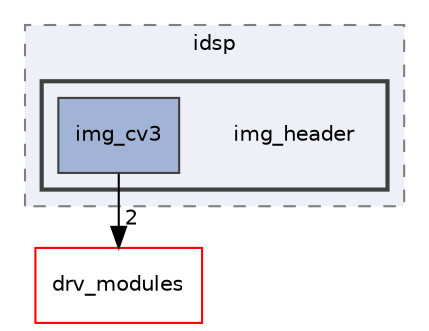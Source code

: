 digraph "packages/idsp/img_header"
{
 // INTERACTIVE_SVG=YES
 // LATEX_PDF_SIZE
  bgcolor="transparent";
  edge [fontname="Helvetica",fontsize="10",labelfontname="Helvetica",labelfontsize="10"];
  node [fontname="Helvetica",fontsize="10",shape=record];
  compound=true
  subgraph clusterdir_71b570d8105990a6f6d32850836c305e {
    graph [ bgcolor="#edf0f7", pencolor="grey50", style="filled,dashed,", label="idsp", fontname="Helvetica", fontsize="10", URL="dir_71b570d8105990a6f6d32850836c305e.html"]
  subgraph clusterdir_23cb88b85c45744a73038471293be7b5 {
    graph [ bgcolor="#edf0f7", pencolor="grey25", style="filled,bold,", label="", fontname="Helvetica", fontsize="10", URL="dir_23cb88b85c45744a73038471293be7b5.html"]
    dir_23cb88b85c45744a73038471293be7b5 [shape=plaintext, label="img_header"];
  dir_d51e3805f87d0919b6cedec81f0dab7f [shape=box, label="img_cv3", style="filled,", fillcolor="#a2b4d6", color="grey25", URL="dir_d51e3805f87d0919b6cedec81f0dab7f.html"];
  }
  }
  dir_3f8e3e5cc57197a86ac156d9cb931dab [shape=box, label="drv_modules", style="", fillcolor="#edf0f7", color="red", URL="dir_3f8e3e5cc57197a86ac156d9cb931dab.html"];
  dir_d51e3805f87d0919b6cedec81f0dab7f->dir_3f8e3e5cc57197a86ac156d9cb931dab [headlabel="2", labeldistance=1.5 headhref="dir_000023_000015.html"];
}
